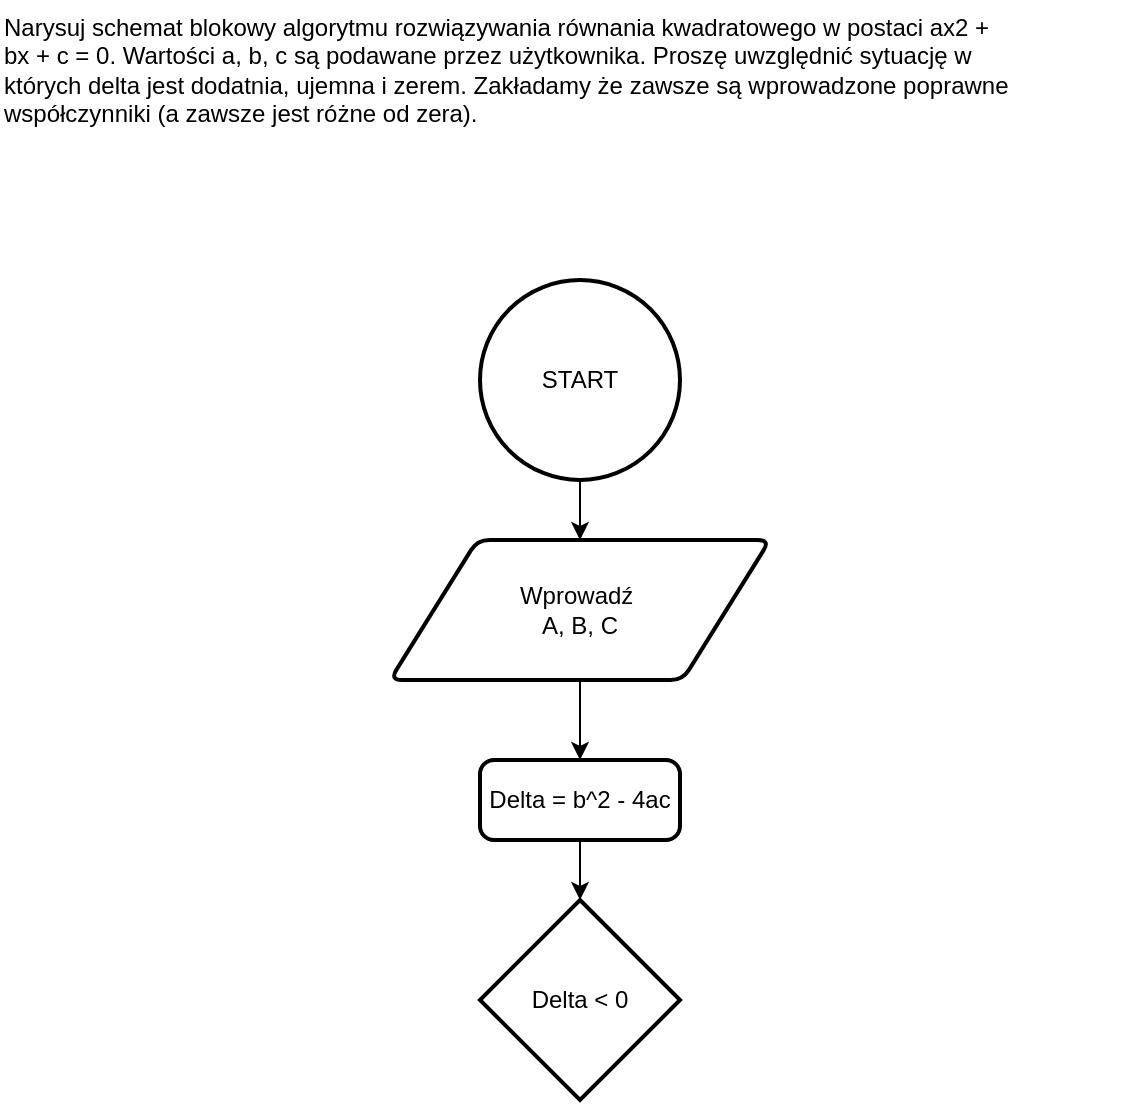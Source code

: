 <mxfile version="22.0.8" type="google">
  <diagram name="Strona-1" id="zoptbE2EZgR3d_YFr-1y">
    <mxGraphModel grid="1" page="1" gridSize="10" guides="1" tooltips="1" connect="1" arrows="1" fold="1" pageScale="1" pageWidth="827" pageHeight="1169" math="0" shadow="0">
      <root>
        <mxCell id="0" />
        <mxCell id="1" parent="0" />
        <mxCell id="o9r83_PA6LXSPtJCvhbS-1" value="Narysuj schemat blokowy algorytmu rozwiązywania równania kwadratowego w postaci ax2 +&#xa;bx + c = 0. Wartości a, b, c są podawane przez użytkownika. Proszę uwzględnić sytuację w&#xa;których delta jest dodatnia, ujemna i zerem. Zakładamy że zawsze są wprowadzone poprawne&#xa;współczynniki (a zawsze jest różne od zera)." style="text;whiteSpace=wrap;html=1;" vertex="1" parent="1">
          <mxGeometry x="40" y="40" width="560" height="80" as="geometry" />
        </mxCell>
        <mxCell id="o9r83_PA6LXSPtJCvhbS-5" value="" style="edgeStyle=orthogonalEdgeStyle;rounded=0;orthogonalLoop=1;jettySize=auto;html=1;" edge="1" parent="1" source="o9r83_PA6LXSPtJCvhbS-3" target="o9r83_PA6LXSPtJCvhbS-4">
          <mxGeometry relative="1" as="geometry" />
        </mxCell>
        <mxCell id="o9r83_PA6LXSPtJCvhbS-3" value="START" style="strokeWidth=2;html=1;shape=mxgraph.flowchart.start_2;whiteSpace=wrap;" vertex="1" parent="1">
          <mxGeometry x="280" y="180" width="100" height="100" as="geometry" />
        </mxCell>
        <mxCell id="o9r83_PA6LXSPtJCvhbS-7" value="" style="edgeStyle=orthogonalEdgeStyle;rounded=0;orthogonalLoop=1;jettySize=auto;html=1;" edge="1" parent="1" source="o9r83_PA6LXSPtJCvhbS-4" target="o9r83_PA6LXSPtJCvhbS-6">
          <mxGeometry relative="1" as="geometry" />
        </mxCell>
        <mxCell id="o9r83_PA6LXSPtJCvhbS-4" value="Wprowadź&amp;nbsp;&lt;br&gt;A, B, C" style="shape=parallelogram;html=1;strokeWidth=2;perimeter=parallelogramPerimeter;whiteSpace=wrap;rounded=1;arcSize=12;size=0.23;" vertex="1" parent="1">
          <mxGeometry x="235" y="310" width="190" height="70" as="geometry" />
        </mxCell>
        <mxCell id="o9r83_PA6LXSPtJCvhbS-9" value="" style="edgeStyle=orthogonalEdgeStyle;rounded=0;orthogonalLoop=1;jettySize=auto;html=1;" edge="1" parent="1" source="o9r83_PA6LXSPtJCvhbS-6" target="o9r83_PA6LXSPtJCvhbS-8">
          <mxGeometry relative="1" as="geometry" />
        </mxCell>
        <mxCell id="o9r83_PA6LXSPtJCvhbS-6" value="Delta = b^2 - 4ac" style="rounded=1;whiteSpace=wrap;html=1;absoluteArcSize=1;arcSize=14;strokeWidth=2;" vertex="1" parent="1">
          <mxGeometry x="280" y="420" width="100" height="40" as="geometry" />
        </mxCell>
        <mxCell id="o9r83_PA6LXSPtJCvhbS-8" value="Delta &amp;lt; 0" style="strokeWidth=2;html=1;shape=mxgraph.flowchart.decision;whiteSpace=wrap;" vertex="1" parent="1">
          <mxGeometry x="280" y="490" width="100" height="100" as="geometry" />
        </mxCell>
      </root>
    </mxGraphModel>
  </diagram>
</mxfile>
